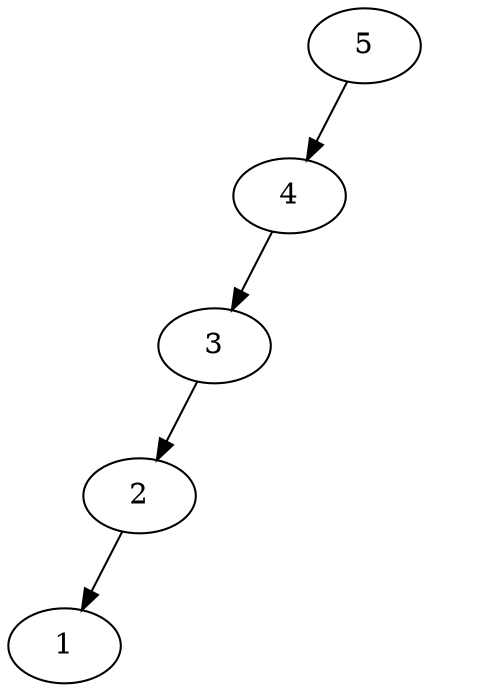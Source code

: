 digraph tree {
    5->4->3->2->1
    5->n1[style=invis]
    4->n2[style=invis]
    3->n3[style=invis]
    2->n4[style=invis]
    n1[style=invis]
    n2[style=invis]
    n3[style=invis]
    n4[style=invis]
}
